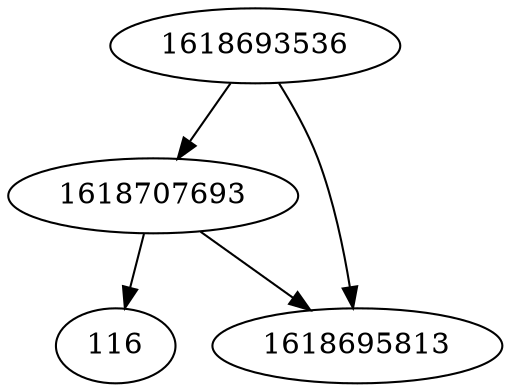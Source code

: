 strict digraph  {
1618693536;
1618707693;
116;
1618695813;
1618693536 -> 1618695813;
1618693536 -> 1618707693;
1618707693 -> 1618695813;
1618707693 -> 116;
}
